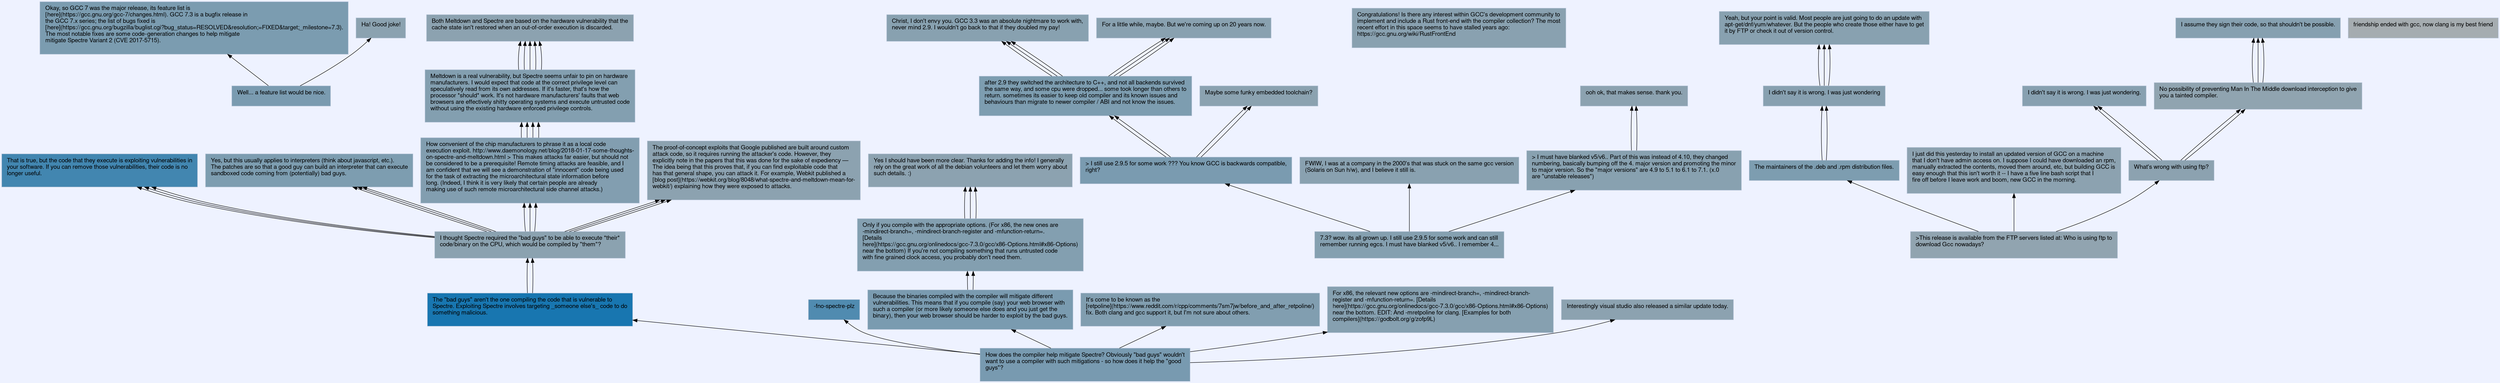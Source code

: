 digraph {
	node [color="#B7C5D9" fillcolor="#D6DAF0" fontname="helvetica, open-sans" shape=rectangle style=filled]
	edge [dir=back]
	bgcolor="#eef2ff" fontname="helvetica, open-sans" splines=true
	dta3zf0 [label=<<TABLE ALIGN="LEFT" BORDER="0"><TR><TD BALIGN="LEFT"><FONT>Well... a feature list would be nice.<BR/><BR/></FONT></TD></TR></TABLE>>]
	dta3zf0 [fillcolor="0.5638888888888889 0.30708661417322836 0.69"]
	dta52a4 -> dta3zf0
	dta52a4 [label=<<TABLE ALIGN="LEFT" BORDER="0"><TR><TD BALIGN="LEFT"><FONT>Okay, so GCC 7 was the major release, its feature list is<BR/>[here](https://gcc.gnu.org/gcc-7/changes.html). GCC 7.3 is a bugfix release in<BR/>the GCC 7.x series; the list of bugs fixed is<BR/>[here](https://gcc.gnu.org/bugzilla/buglist.cgi?bug_status=RESOLVED&amp;resolution;=FIXED&amp;target;_milestone=7.3).<BR/>The most notable fixes are some code-generation changes to help mitigate<BR/>mitigate Spectre Variant 2 (CVE 2017-5715).<BR/><BR/></FONT></TD></TR></TABLE>>]
	dta52a4 [fillcolor="0.5638888888888889 0.30078740157480316 0.69"]
	dta4wmq -> dta3zf0
	dta4wmq [label=<<TABLE ALIGN="LEFT" BORDER="0"><TR><TD BALIGN="LEFT"><FONT>Ha! Good joke!<BR/><BR/></FONT></TD></TR></TABLE>>]
	dta4wmq [fillcolor="0.5638888888888889 0.2125984251968504 0.69"]
	dt9n6lv [label=<<TABLE ALIGN="LEFT" BORDER="0"><TR><TD BALIGN="LEFT"><FONT>How does the compiler help mitigate Spectre? Obviously "bad guys" wouldn't<BR/>want to use a compiler with such mitigations - so how does it help the "good<BR/>guys"?<BR/><BR/></FONT></TD></TR></TABLE>>]
	dt9n6lv [fillcolor="0.5638888888888889 0.31968503937007875 0.69"]
	dt9nddj -> dt9n6lv
	dt9nddj [label=<<TABLE ALIGN="LEFT" BORDER="0"><TR><TD BALIGN="LEFT"><FONT>The "bad guys" aren't the one compiling the code that is vulnerable to<BR/>Spectre. Exploiting Spectre involves targeting _someone else's_ code to do<BR/>something malicious.<BR/><BR/></FONT></TD></TR></TABLE>>]
	dt9nddj [fillcolor="0.5638888888888889 0.8614173228346458 0.69"]
	dt9nipn -> dt9nddj
	dt9nipn [label=<<TABLE ALIGN="LEFT" BORDER="0"><TR><TD BALIGN="LEFT"><FONT>I thought Spectre required the "bad guys" to be able to execute *their*<BR/>code/binary on the CPU, which would be compiled by "them"?<BR/><BR/></FONT></TD></TR></TABLE>>]
	dt9nipn [fillcolor="0.5638888888888889 0.2125984251968504 0.69"]
	dt9nkaz -> dt9nipn
	dt9nkaz [label=<<TABLE ALIGN="LEFT" BORDER="0"><TR><TD BALIGN="LEFT"><FONT>That is true, but the code that they execute is exploiting vulnerabilities in<BR/>your software. If you can remove those vulnerabilities, their code is no<BR/>longer useful.<BR/><BR/></FONT></TD></TR></TABLE>>]
	dt9nkaz [fillcolor="0.5638888888888889 0.6220472440944882 0.69"]
	dt9s5w2 -> dt9nipn
	dt9s5w2 [label=<<TABLE ALIGN="LEFT" BORDER="0"><TR><TD BALIGN="LEFT"><FONT>Yes, but this usually applies to interpreters (think about javascript, etc.).<BR/>The patches are so that a good guy can build an interpreter that can execute<BR/>sandboxed code coming from (potentially) bad guys.<BR/><BR/></FONT></TD></TR></TABLE>>]
	dt9s5w2 [fillcolor="0.5638888888888889 0.28818897637795277 0.69"]
	dt9odhq -> dt9nipn
	dt9odhq [label=<<TABLE ALIGN="LEFT" BORDER="0"><TR><TD BALIGN="LEFT"><FONT>How convenient of the chip manufacturers to phrase it as a local code<BR/>execution exploit. http://www.daemonology.net/blog/2018-01-17-some-thoughts-<BR/>on-spectre-and-meltdown.html &gt; This makes attacks far easier, but should not<BR/>be considered to be a prerequisite! Remote timing attacks are feasible, and I<BR/>am confident that we will see a demonstration of "innocent" code being used<BR/>for the task of extracting the microarchitectural state information before<BR/>long. (Indeed, I think it is very likely that certain people are already<BR/>making use of such remote microarchitectural side channel attacks.)<BR/><BR/></FONT></TD></TR></TABLE>>]
	dt9odhq [fillcolor="0.5638888888888889 0.262992125984252 0.69"]
	dta3b2b -> dt9odhq
	dta3b2b [label=<<TABLE ALIGN="LEFT" BORDER="0"><TR><TD BALIGN="LEFT"><FONT>Meltdown is a real vulnerability, but Spectre seems unfair to pin on hardware<BR/>manufacturers. I would expect that code at the correct privilege level can<BR/>speculatively read from its own addresses. If it's faster, that's how the<BR/>processor *should* work. It's not hardware manufacturers' faults that web<BR/>browsers are effectively shitty operating systems and execute untrusted code<BR/>without using the existing hardware enforced privilege controls.<BR/><BR/></FONT></TD></TR></TABLE>>]
	dta3b2b [fillcolor="0.5638888888888889 0.2566929133858268 0.69"]
	dta905h -> dta3b2b
	dta905h [label=<<TABLE ALIGN="LEFT" BORDER="0"><TR><TD BALIGN="LEFT"><FONT>Both Meltdown and Spectre are based on the hardware vulnerability that the<BR/>cache state isn't restored when an out-of-order execution is discarded.<BR/><BR/></FONT></TD></TR></TABLE>>]
	dta905h [fillcolor="0.5638888888888889 0.2062992125984252 0.69"]
	dt9yicc -> dt9nipn
	dt9yicc [label=<<TABLE ALIGN="LEFT" BORDER="0"><TR><TD BALIGN="LEFT"><FONT>The proof-of-concept exploits that Google published are built around custom<BR/>attack code, so it requires running the attacker's code. However, they<BR/>explicitly note in the papers that this was done for the sake of expediency —<BR/>The idea being that this proves that, if you can find exploitable code that<BR/>has that general shape, you can attack it. For example, Webkit published a<BR/>[blog post](https://webkit.org/blog/8048/what-spectre-and-meltdown-mean-for-<BR/>webkit/) explaining how they were exposed to attacks.<BR/><BR/></FONT></TD></TR></TABLE>>]
	dt9yicc [fillcolor="0.5638888888888889 0.2062992125984252 0.69"]
	dt9ufh6 -> dt9n6lv
	dt9ufh6 [label=<<TABLE ALIGN="LEFT" BORDER="0"><TR><TD BALIGN="LEFT"><FONT>-fno-spectre-plz<BR/><BR/></FONT></TD></TR></TABLE>>]
	dt9ufh6 [fillcolor="0.5638888888888889 0.5464566929133858 0.69"]
	dt9ndh7 -> dt9n6lv
	dt9ndh7 [label=<<TABLE ALIGN="LEFT" BORDER="0"><TR><TD BALIGN="LEFT"><FONT>Because the binaries compiled with the compiler will mitigate different<BR/>vulnerabilities. This means that if you compile (say) your web browser with<BR/>such a compiler (or more likely someone else does and you just get the<BR/>binary), then your web browser should be harder to exploit by the bad guys.<BR/><BR/></FONT></TD></TR></TABLE>>]
	dt9ndh7 [fillcolor="0.5638888888888889 0.30708661417322836 0.69"]
	dt9th16 -> dt9ndh7
	dt9th16 [label=<<TABLE ALIGN="LEFT" BORDER="0"><TR><TD BALIGN="LEFT"><FONT>Only if you compile with the appropriate options. (For x86, the new ones are<BR/>-mindirect-branch=, -mindirect-branch-register and -mfunction-return=.<BR/>[Details<BR/>here](https://gcc.gnu.org/onlinedocs/gcc-7.3.0/gcc/x86-Options.html#x86-Options)<BR/>near the bottom) If you're not compiling something that runs untrusted code<BR/>with fine grained clock access, you probably don't need them.<BR/><BR/></FONT></TD></TR></TABLE>>]
	dt9th16 [fillcolor="0.5638888888888889 0.2566929133858268 0.69"]
	dt9u83p -> dt9th16
	dt9u83p [label=<<TABLE ALIGN="LEFT" BORDER="0"><TR><TD BALIGN="LEFT"><FONT>Yes I should have been more clear. Thanks for adding the info! I generally<BR/>rely on the great work of all the debian volunteers and let them worry about<BR/>such details. :)<BR/><BR/></FONT></TD></TR></TABLE>>]
	dt9u83p [fillcolor="0.5638888888888889 0.2062992125984252 0.69"]
	dt9ogk1 -> dt9n6lv
	dt9ogk1 [label=<<TABLE ALIGN="LEFT" BORDER="0"><TR><TD BALIGN="LEFT"><FONT>It's come to be known as the<BR/>[retpoline](https://www.reddit.com/r/cpp/comments/7sm7jw/before_and_after_retpoline/)<BR/>fix. Both clang and gcc support it, but I'm not sure about others.<BR/><BR/></FONT></TD></TR></TABLE>>]
	dt9ogk1 [fillcolor="0.5638888888888889 0.2692913385826772 0.69"]
	dt9tl2r -> dt9n6lv
	dt9tl2r [label=<<TABLE ALIGN="LEFT" BORDER="0"><TR><TD BALIGN="LEFT"><FONT>For x86, the relevant new options are -mindirect-branch=, -mindirect-branch-<BR/>register and -mfunction-return=. [Details<BR/>here](https://gcc.gnu.org/onlinedocs/gcc-7.3.0/gcc/x86-Options.html#x86-Options)<BR/>near the bottom. EDIT: And -mretpoline for clang. [Examples for both<BR/>compilers](https://godbolt.org/g/zofp9L)<BR/><BR/></FONT></TD></TR></TABLE>>]
	dt9tl2r [fillcolor="0.5638888888888889 0.2377952755905512 0.69"]
	dta62i1 -> dt9n6lv
	dta62i1 [label=<<TABLE ALIGN="LEFT" BORDER="0"><TR><TD BALIGN="LEFT"><FONT>Interestingly visual studio also released a similar update today.<BR/><BR/></FONT></TD></TR></TABLE>>]
	dta62i1 [fillcolor="0.5638888888888889 0.2062992125984252 0.69"]
	dta208h [label=<<TABLE ALIGN="LEFT" BORDER="0"><TR><TD BALIGN="LEFT"><FONT>7.3? wow. its all grown up. I still use 2.9.5 for some work and can still<BR/>remember running egcs. I must have blanked v5/v6.. I remember 4...<BR/><BR/></FONT></TD></TR></TABLE>>]
	dta208h [fillcolor="0.5638888888888889 0.2440944881889764 0.69"]
	dta2mhz -> dta208h
	dta2mhz [label=<<TABLE ALIGN="LEFT" BORDER="0"><TR><TD BALIGN="LEFT"><FONT>&gt; I still use 2.9.5 for some work ??? You know GCC is backwards compatible,<BR/>right?<BR/><BR/></FONT></TD></TR></TABLE>>]
	dta2mhz [fillcolor="0.5638888888888889 0.30708661417322836 0.69"]
	dta3h1r -> dta2mhz
	dta3h1r [label=<<TABLE ALIGN="LEFT" BORDER="0"><TR><TD BALIGN="LEFT"><FONT>after 2.9 they switched the architecture to C++, and not all backends survived<BR/>the same way, and some cpu were dropped... some took longer than others to<BR/>return. sometimes its easier to keep old compiler and its known issues and<BR/>behaviours than migrate to newer compiler / ABI and not know the issues.<BR/><BR/></FONT></TD></TR></TABLE>>]
	dta3h1r [fillcolor="0.5638888888888889 0.28818897637795277 0.69"]
	dta4h9u -> dta3h1r
	dta4h9u [label=<<TABLE ALIGN="LEFT" BORDER="0"><TR><TD BALIGN="LEFT"><FONT>Christ, I don't envy you. GCC 3.3 was an absolute nightmare to work with,<BR/>never mind 2.9. I wouldn't go back to that if they doubled my pay!<BR/><BR/></FONT></TD></TR></TABLE>>]
	dta4h9u [fillcolor="0.5638888888888889 0.2251968503937008 0.69"]
	dta4pc0 -> dta3h1r
	dta4pc0 [label=<<TABLE ALIGN="LEFT" BORDER="0"><TR><TD BALIGN="LEFT"><FONT>For a little while, maybe. But we're coming up on 20 years now.<BR/><BR/></FONT></TD></TR></TABLE>>]
	dta4pc0 [fillcolor="0.5638888888888889 0.2188976377952756 0.69"]
	dta37bs -> dta2mhz
	dta37bs [label=<<TABLE ALIGN="LEFT" BORDER="0"><TR><TD BALIGN="LEFT"><FONT>Maybe some funky embedded toolchain?<BR/><BR/></FONT></TD></TR></TABLE>>]
	dta37bs [fillcolor="0.5638888888888889 0.2125984251968504 0.69"]
	dta2cf5 -> dta208h
	dta2cf5 [label=<<TABLE ALIGN="LEFT" BORDER="0"><TR><TD BALIGN="LEFT"><FONT>FWIW, I was at a company in the 2000's that was stuck on the same gcc version<BR/>(Solaris on Sun h/w), and I believe it still is.<BR/><BR/></FONT></TD></TR></TABLE>>]
	dta2cf5 [fillcolor="0.5638888888888889 0.2188976377952756 0.69"]
	dta5uiq -> dta208h
	dta5uiq [label=<<TABLE ALIGN="LEFT" BORDER="0"><TR><TD BALIGN="LEFT"><FONT>&gt; I must have blanked v5/v6.. Part of this was instead of 4.10, they changed<BR/>numbering, basically bumping off the 4. major version and promoting the minor<BR/>to major version. So the "major versions" are 4.9 to 5.1 to 6.1 to 7.1. (x.0<BR/>are "unstable releases")<BR/><BR/></FONT></TD></TR></TABLE>>]
	dta5uiq [fillcolor="0.5638888888888889 0.2251968503937008 0.69"]
	dta6uj3 -> dta5uiq
	dta6uj3 [label=<<TABLE ALIGN="LEFT" BORDER="0"><TR><TD BALIGN="LEFT"><FONT>ooh ok, that makes sense. thank you.<BR/><BR/></FONT></TD></TR></TABLE>>]
	dta6uj3 [fillcolor="0.5638888888888889 0.2062992125984252 0.69"]
	dta5pu4 [label=<<TABLE ALIGN="LEFT" BORDER="0"><TR><TD BALIGN="LEFT"><FONT>Congratulations! Is there any interest within GCC's development community to<BR/>implement and include a Rust front-end with the compiler collection? The most<BR/>recent effort in this space seems to have stalled years ago:<BR/>https://gcc.gnu.org/wiki/RustFrontEnd<BR/><BR/></FONT></TD></TR></TABLE>>]
	dta5pu4 [fillcolor="0.5638888888888889 0.2188976377952756 0.69"]
	dta0an6 [label=<<TABLE ALIGN="LEFT" BORDER="0"><TR><TD BALIGN="LEFT"><FONT>&gt;This release is available from the FTP servers listed at: Who is using ftp to<BR/>download Gcc nowadays?<BR/><BR/></FONT></TD></TR></TABLE>>]
	dta0an6 [fillcolor="0.5638888888888889 0.17480314960629922 0.69"]
	dta15mv -> dta0an6
	dta15mv [label=<<TABLE ALIGN="LEFT" BORDER="0"><TR><TD BALIGN="LEFT"><FONT>The maintainers of the .deb and .rpm distribution files.<BR/><BR/></FONT></TD></TR></TABLE>>]
	dta15mv [fillcolor="0.5638888888888889 0.28818897637795277 0.69"]
	dta3csu -> dta15mv
	dta3csu [label=<<TABLE ALIGN="LEFT" BORDER="0"><TR><TD BALIGN="LEFT"><FONT>I didn't say it is wrong. I was just wondering<BR/><BR/></FONT></TD></TR></TABLE>>]
	dta3csu [fillcolor="0.5638888888888889 0.231496062992126 0.69"]
	dta3okx -> dta3csu
	dta3okx [label=<<TABLE ALIGN="LEFT" BORDER="0"><TR><TD BALIGN="LEFT"><FONT>Yeah, but your point is valid. Most people are just going to do an update with<BR/>apt-get/dnf/yum/whatever. But the people who create those either have to get<BR/>it by FTP or check it out of version control.<BR/><BR/></FONT></TD></TR></TABLE>>]
	dta3okx [fillcolor="0.5638888888888889 0.2251968503937008 0.69"]
	dta49bt -> dta0an6
	dta49bt [label=<<TABLE ALIGN="LEFT" BORDER="0"><TR><TD BALIGN="LEFT"><FONT>I just did this yesterday to install an updated version of GCC on a machine<BR/>that I don't have admin access on. I suppose I could have downloaded an rpm,<BR/>manually extracted the contents, moved them around, etc, but building GCC is<BR/>easy enough that this isn't worth it -- I have a five line bash script that I<BR/>fire off before I leave work and boom, new GCC in the morning.<BR/><BR/></FONT></TD></TR></TABLE>>]
	dta49bt [fillcolor="0.5638888888888889 0.2062992125984252 0.69"]
	dta1veu -> dta0an6
	dta1veu [label=<<TABLE ALIGN="LEFT" BORDER="0"><TR><TD BALIGN="LEFT"><FONT>What's wrong with using ftp?<BR/><BR/></FONT></TD></TR></TABLE>>]
	dta1veu [fillcolor="0.5638888888888889 0.2062992125984252 0.69"]
	dta3s3f -> dta1veu
	dta3s3f [label=<<TABLE ALIGN="LEFT" BORDER="0"><TR><TD BALIGN="LEFT"><FONT>I didn't say it is wrong. I was just wondering.<BR/><BR/></FONT></TD></TR></TABLE>>]
	dta3s3f [fillcolor="0.5638888888888889 0.231496062992126 0.69"]
	dta39kh -> dta1veu
	dta39kh [label=<<TABLE ALIGN="LEFT" BORDER="0"><TR><TD BALIGN="LEFT"><FONT>No possibility of preventing Man In The Middle download interception to give<BR/>you a tainted compiler.<BR/><BR/></FONT></TD></TR></TABLE>>]
	dta39kh [fillcolor="0.5638888888888889 0.18110236220472442 0.69"]
	dta3pys -> dta39kh
	dta3pys [label=<<TABLE ALIGN="LEFT" BORDER="0"><TR><TD BALIGN="LEFT"><FONT>I assume they sign their code, so that shouldn't be possible.<BR/><BR/></FONT></TD></TR></TABLE>>]
	dta3pys [fillcolor="0.5638888888888889 0.2377952755905512 0.69"]
	dt9xzz5 [label=<<TABLE ALIGN="LEFT" BORDER="0"><TR><TD BALIGN="LEFT"><FONT>friendship ended with gcc, now clang is my best friend<BR/><BR/></FONT></TD></TR></TABLE>>]
	dt9xzz5 [fillcolor="0.5638888888888889 0.06141732283464568 0.69"]
	dta52a4 [label=<<TABLE ALIGN="LEFT" BORDER="0"><TR><TD BALIGN="LEFT"><FONT>Okay, so GCC 7 was the major release, its feature list is<BR/>[here](https://gcc.gnu.org/gcc-7/changes.html). GCC 7.3 is a bugfix release in<BR/>the GCC 7.x series; the list of bugs fixed is<BR/>[here](https://gcc.gnu.org/bugzilla/buglist.cgi?bug_status=RESOLVED&amp;resolution;=FIXED&amp;target;_milestone=7.3).<BR/>The most notable fixes are some code-generation changes to help mitigate<BR/>mitigate Spectre Variant 2 (CVE 2017-5715).<BR/><BR/></FONT></TD></TR></TABLE>>]
	dta52a4 [fillcolor="0.5638888888888889 0.30078740157480316 0.69"]
	dta4wmq [label=<<TABLE ALIGN="LEFT" BORDER="0"><TR><TD BALIGN="LEFT"><FONT>Ha! Good joke!<BR/><BR/></FONT></TD></TR></TABLE>>]
	dta4wmq [fillcolor="0.5638888888888889 0.2125984251968504 0.69"]
	dt9nddj [label=<<TABLE ALIGN="LEFT" BORDER="0"><TR><TD BALIGN="LEFT"><FONT>The "bad guys" aren't the one compiling the code that is vulnerable to<BR/>Spectre. Exploiting Spectre involves targeting _someone else's_ code to do<BR/>something malicious.<BR/><BR/></FONT></TD></TR></TABLE>>]
	dt9nddj [fillcolor="0.5638888888888889 0.8614173228346458 0.69"]
	dt9nipn -> dt9nddj
	dt9nipn [label=<<TABLE ALIGN="LEFT" BORDER="0"><TR><TD BALIGN="LEFT"><FONT>I thought Spectre required the "bad guys" to be able to execute *their*<BR/>code/binary on the CPU, which would be compiled by "them"?<BR/><BR/></FONT></TD></TR></TABLE>>]
	dt9nipn [fillcolor="0.5638888888888889 0.2125984251968504 0.69"]
	dt9nkaz -> dt9nipn
	dt9nkaz [label=<<TABLE ALIGN="LEFT" BORDER="0"><TR><TD BALIGN="LEFT"><FONT>That is true, but the code that they execute is exploiting vulnerabilities in<BR/>your software. If you can remove those vulnerabilities, their code is no<BR/>longer useful.<BR/><BR/></FONT></TD></TR></TABLE>>]
	dt9nkaz [fillcolor="0.5638888888888889 0.6220472440944882 0.69"]
	dt9s5w2 -> dt9nipn
	dt9s5w2 [label=<<TABLE ALIGN="LEFT" BORDER="0"><TR><TD BALIGN="LEFT"><FONT>Yes, but this usually applies to interpreters (think about javascript, etc.).<BR/>The patches are so that a good guy can build an interpreter that can execute<BR/>sandboxed code coming from (potentially) bad guys.<BR/><BR/></FONT></TD></TR></TABLE>>]
	dt9s5w2 [fillcolor="0.5638888888888889 0.28818897637795277 0.69"]
	dt9odhq -> dt9nipn
	dt9odhq [label=<<TABLE ALIGN="LEFT" BORDER="0"><TR><TD BALIGN="LEFT"><FONT>How convenient of the chip manufacturers to phrase it as a local code<BR/>execution exploit. http://www.daemonology.net/blog/2018-01-17-some-thoughts-<BR/>on-spectre-and-meltdown.html &gt; This makes attacks far easier, but should not<BR/>be considered to be a prerequisite! Remote timing attacks are feasible, and I<BR/>am confident that we will see a demonstration of "innocent" code being used<BR/>for the task of extracting the microarchitectural state information before<BR/>long. (Indeed, I think it is very likely that certain people are already<BR/>making use of such remote microarchitectural side channel attacks.)<BR/><BR/></FONT></TD></TR></TABLE>>]
	dt9odhq [fillcolor="0.5638888888888889 0.262992125984252 0.69"]
	dta3b2b -> dt9odhq
	dta3b2b [label=<<TABLE ALIGN="LEFT" BORDER="0"><TR><TD BALIGN="LEFT"><FONT>Meltdown is a real vulnerability, but Spectre seems unfair to pin on hardware<BR/>manufacturers. I would expect that code at the correct privilege level can<BR/>speculatively read from its own addresses. If it's faster, that's how the<BR/>processor *should* work. It's not hardware manufacturers' faults that web<BR/>browsers are effectively shitty operating systems and execute untrusted code<BR/>without using the existing hardware enforced privilege controls.<BR/><BR/></FONT></TD></TR></TABLE>>]
	dta3b2b [fillcolor="0.5638888888888889 0.2566929133858268 0.69"]
	dta905h -> dta3b2b
	dta905h [label=<<TABLE ALIGN="LEFT" BORDER="0"><TR><TD BALIGN="LEFT"><FONT>Both Meltdown and Spectre are based on the hardware vulnerability that the<BR/>cache state isn't restored when an out-of-order execution is discarded.<BR/><BR/></FONT></TD></TR></TABLE>>]
	dta905h [fillcolor="0.5638888888888889 0.2062992125984252 0.69"]
	dt9yicc -> dt9nipn
	dt9yicc [label=<<TABLE ALIGN="LEFT" BORDER="0"><TR><TD BALIGN="LEFT"><FONT>The proof-of-concept exploits that Google published are built around custom<BR/>attack code, so it requires running the attacker's code. However, they<BR/>explicitly note in the papers that this was done for the sake of expediency —<BR/>The idea being that this proves that, if you can find exploitable code that<BR/>has that general shape, you can attack it. For example, Webkit published a<BR/>[blog post](https://webkit.org/blog/8048/what-spectre-and-meltdown-mean-for-<BR/>webkit/) explaining how they were exposed to attacks.<BR/><BR/></FONT></TD></TR></TABLE>>]
	dt9yicc [fillcolor="0.5638888888888889 0.2062992125984252 0.69"]
	dt9ufh6 [label=<<TABLE ALIGN="LEFT" BORDER="0"><TR><TD BALIGN="LEFT"><FONT>-fno-spectre-plz<BR/><BR/></FONT></TD></TR></TABLE>>]
	dt9ufh6 [fillcolor="0.5638888888888889 0.5464566929133858 0.69"]
	dt9ndh7 [label=<<TABLE ALIGN="LEFT" BORDER="0"><TR><TD BALIGN="LEFT"><FONT>Because the binaries compiled with the compiler will mitigate different<BR/>vulnerabilities. This means that if you compile (say) your web browser with<BR/>such a compiler (or more likely someone else does and you just get the<BR/>binary), then your web browser should be harder to exploit by the bad guys.<BR/><BR/></FONT></TD></TR></TABLE>>]
	dt9ndh7 [fillcolor="0.5638888888888889 0.30708661417322836 0.69"]
	dt9th16 -> dt9ndh7
	dt9th16 [label=<<TABLE ALIGN="LEFT" BORDER="0"><TR><TD BALIGN="LEFT"><FONT>Only if you compile with the appropriate options. (For x86, the new ones are<BR/>-mindirect-branch=, -mindirect-branch-register and -mfunction-return=.<BR/>[Details<BR/>here](https://gcc.gnu.org/onlinedocs/gcc-7.3.0/gcc/x86-Options.html#x86-Options)<BR/>near the bottom) If you're not compiling something that runs untrusted code<BR/>with fine grained clock access, you probably don't need them.<BR/><BR/></FONT></TD></TR></TABLE>>]
	dt9th16 [fillcolor="0.5638888888888889 0.2566929133858268 0.69"]
	dt9u83p -> dt9th16
	dt9u83p [label=<<TABLE ALIGN="LEFT" BORDER="0"><TR><TD BALIGN="LEFT"><FONT>Yes I should have been more clear. Thanks for adding the info! I generally<BR/>rely on the great work of all the debian volunteers and let them worry about<BR/>such details. :)<BR/><BR/></FONT></TD></TR></TABLE>>]
	dt9u83p [fillcolor="0.5638888888888889 0.2062992125984252 0.69"]
	dt9ogk1 [label=<<TABLE ALIGN="LEFT" BORDER="0"><TR><TD BALIGN="LEFT"><FONT>It's come to be known as the<BR/>[retpoline](https://www.reddit.com/r/cpp/comments/7sm7jw/before_and_after_retpoline/)<BR/>fix. Both clang and gcc support it, but I'm not sure about others.<BR/><BR/></FONT></TD></TR></TABLE>>]
	dt9ogk1 [fillcolor="0.5638888888888889 0.2692913385826772 0.69"]
	dt9tl2r [label=<<TABLE ALIGN="LEFT" BORDER="0"><TR><TD BALIGN="LEFT"><FONT>For x86, the relevant new options are -mindirect-branch=, -mindirect-branch-<BR/>register and -mfunction-return=. [Details<BR/>here](https://gcc.gnu.org/onlinedocs/gcc-7.3.0/gcc/x86-Options.html#x86-Options)<BR/>near the bottom. EDIT: And -mretpoline for clang. [Examples for both<BR/>compilers](https://godbolt.org/g/zofp9L)<BR/><BR/></FONT></TD></TR></TABLE>>]
	dt9tl2r [fillcolor="0.5638888888888889 0.2377952755905512 0.69"]
	dta62i1 [label=<<TABLE ALIGN="LEFT" BORDER="0"><TR><TD BALIGN="LEFT"><FONT>Interestingly visual studio also released a similar update today.<BR/><BR/></FONT></TD></TR></TABLE>>]
	dta62i1 [fillcolor="0.5638888888888889 0.2062992125984252 0.69"]
	dta2mhz [label=<<TABLE ALIGN="LEFT" BORDER="0"><TR><TD BALIGN="LEFT"><FONT>&gt; I still use 2.9.5 for some work ??? You know GCC is backwards compatible,<BR/>right?<BR/><BR/></FONT></TD></TR></TABLE>>]
	dta2mhz [fillcolor="0.5638888888888889 0.30708661417322836 0.69"]
	dta3h1r -> dta2mhz
	dta3h1r [label=<<TABLE ALIGN="LEFT" BORDER="0"><TR><TD BALIGN="LEFT"><FONT>after 2.9 they switched the architecture to C++, and not all backends survived<BR/>the same way, and some cpu were dropped... some took longer than others to<BR/>return. sometimes its easier to keep old compiler and its known issues and<BR/>behaviours than migrate to newer compiler / ABI and not know the issues.<BR/><BR/></FONT></TD></TR></TABLE>>]
	dta3h1r [fillcolor="0.5638888888888889 0.28818897637795277 0.69"]
	dta4h9u -> dta3h1r
	dta4h9u [label=<<TABLE ALIGN="LEFT" BORDER="0"><TR><TD BALIGN="LEFT"><FONT>Christ, I don't envy you. GCC 3.3 was an absolute nightmare to work with,<BR/>never mind 2.9. I wouldn't go back to that if they doubled my pay!<BR/><BR/></FONT></TD></TR></TABLE>>]
	dta4h9u [fillcolor="0.5638888888888889 0.2251968503937008 0.69"]
	dta4pc0 -> dta3h1r
	dta4pc0 [label=<<TABLE ALIGN="LEFT" BORDER="0"><TR><TD BALIGN="LEFT"><FONT>For a little while, maybe. But we're coming up on 20 years now.<BR/><BR/></FONT></TD></TR></TABLE>>]
	dta4pc0 [fillcolor="0.5638888888888889 0.2188976377952756 0.69"]
	dta37bs -> dta2mhz
	dta37bs [label=<<TABLE ALIGN="LEFT" BORDER="0"><TR><TD BALIGN="LEFT"><FONT>Maybe some funky embedded toolchain?<BR/><BR/></FONT></TD></TR></TABLE>>]
	dta37bs [fillcolor="0.5638888888888889 0.2125984251968504 0.69"]
	dta2cf5 [label=<<TABLE ALIGN="LEFT" BORDER="0"><TR><TD BALIGN="LEFT"><FONT>FWIW, I was at a company in the 2000's that was stuck on the same gcc version<BR/>(Solaris on Sun h/w), and I believe it still is.<BR/><BR/></FONT></TD></TR></TABLE>>]
	dta2cf5 [fillcolor="0.5638888888888889 0.2188976377952756 0.69"]
	dta5uiq [label=<<TABLE ALIGN="LEFT" BORDER="0"><TR><TD BALIGN="LEFT"><FONT>&gt; I must have blanked v5/v6.. Part of this was instead of 4.10, they changed<BR/>numbering, basically bumping off the 4. major version and promoting the minor<BR/>to major version. So the "major versions" are 4.9 to 5.1 to 6.1 to 7.1. (x.0<BR/>are "unstable releases")<BR/><BR/></FONT></TD></TR></TABLE>>]
	dta5uiq [fillcolor="0.5638888888888889 0.2251968503937008 0.69"]
	dta6uj3 -> dta5uiq
	dta6uj3 [label=<<TABLE ALIGN="LEFT" BORDER="0"><TR><TD BALIGN="LEFT"><FONT>ooh ok, that makes sense. thank you.<BR/><BR/></FONT></TD></TR></TABLE>>]
	dta6uj3 [fillcolor="0.5638888888888889 0.2062992125984252 0.69"]
	dta15mv [label=<<TABLE ALIGN="LEFT" BORDER="0"><TR><TD BALIGN="LEFT"><FONT>The maintainers of the .deb and .rpm distribution files.<BR/><BR/></FONT></TD></TR></TABLE>>]
	dta15mv [fillcolor="0.5638888888888889 0.28818897637795277 0.69"]
	dta3csu -> dta15mv
	dta3csu [label=<<TABLE ALIGN="LEFT" BORDER="0"><TR><TD BALIGN="LEFT"><FONT>I didn't say it is wrong. I was just wondering<BR/><BR/></FONT></TD></TR></TABLE>>]
	dta3csu [fillcolor="0.5638888888888889 0.231496062992126 0.69"]
	dta3okx -> dta3csu
	dta3okx [label=<<TABLE ALIGN="LEFT" BORDER="0"><TR><TD BALIGN="LEFT"><FONT>Yeah, but your point is valid. Most people are just going to do an update with<BR/>apt-get/dnf/yum/whatever. But the people who create those either have to get<BR/>it by FTP or check it out of version control.<BR/><BR/></FONT></TD></TR></TABLE>>]
	dta3okx [fillcolor="0.5638888888888889 0.2251968503937008 0.69"]
	dta49bt [label=<<TABLE ALIGN="LEFT" BORDER="0"><TR><TD BALIGN="LEFT"><FONT>I just did this yesterday to install an updated version of GCC on a machine<BR/>that I don't have admin access on. I suppose I could have downloaded an rpm,<BR/>manually extracted the contents, moved them around, etc, but building GCC is<BR/>easy enough that this isn't worth it -- I have a five line bash script that I<BR/>fire off before I leave work and boom, new GCC in the morning.<BR/><BR/></FONT></TD></TR></TABLE>>]
	dta49bt [fillcolor="0.5638888888888889 0.2062992125984252 0.69"]
	dta1veu [label=<<TABLE ALIGN="LEFT" BORDER="0"><TR><TD BALIGN="LEFT"><FONT>What's wrong with using ftp?<BR/><BR/></FONT></TD></TR></TABLE>>]
	dta1veu [fillcolor="0.5638888888888889 0.2062992125984252 0.69"]
	dta3s3f -> dta1veu
	dta3s3f [label=<<TABLE ALIGN="LEFT" BORDER="0"><TR><TD BALIGN="LEFT"><FONT>I didn't say it is wrong. I was just wondering.<BR/><BR/></FONT></TD></TR></TABLE>>]
	dta3s3f [fillcolor="0.5638888888888889 0.231496062992126 0.69"]
	dta39kh -> dta1veu
	dta39kh [label=<<TABLE ALIGN="LEFT" BORDER="0"><TR><TD BALIGN="LEFT"><FONT>No possibility of preventing Man In The Middle download interception to give<BR/>you a tainted compiler.<BR/><BR/></FONT></TD></TR></TABLE>>]
	dta39kh [fillcolor="0.5638888888888889 0.18110236220472442 0.69"]
	dta3pys -> dta39kh
	dta3pys [label=<<TABLE ALIGN="LEFT" BORDER="0"><TR><TD BALIGN="LEFT"><FONT>I assume they sign their code, so that shouldn't be possible.<BR/><BR/></FONT></TD></TR></TABLE>>]
	dta3pys [fillcolor="0.5638888888888889 0.2377952755905512 0.69"]
	dt9nipn [label=<<TABLE ALIGN="LEFT" BORDER="0"><TR><TD BALIGN="LEFT"><FONT>I thought Spectre required the "bad guys" to be able to execute *their*<BR/>code/binary on the CPU, which would be compiled by "them"?<BR/><BR/></FONT></TD></TR></TABLE>>]
	dt9nipn [fillcolor="0.5638888888888889 0.2125984251968504 0.69"]
	dt9nkaz -> dt9nipn
	dt9nkaz [label=<<TABLE ALIGN="LEFT" BORDER="0"><TR><TD BALIGN="LEFT"><FONT>That is true, but the code that they execute is exploiting vulnerabilities in<BR/>your software. If you can remove those vulnerabilities, their code is no<BR/>longer useful.<BR/><BR/></FONT></TD></TR></TABLE>>]
	dt9nkaz [fillcolor="0.5638888888888889 0.6220472440944882 0.69"]
	dt9s5w2 -> dt9nipn
	dt9s5w2 [label=<<TABLE ALIGN="LEFT" BORDER="0"><TR><TD BALIGN="LEFT"><FONT>Yes, but this usually applies to interpreters (think about javascript, etc.).<BR/>The patches are so that a good guy can build an interpreter that can execute<BR/>sandboxed code coming from (potentially) bad guys.<BR/><BR/></FONT></TD></TR></TABLE>>]
	dt9s5w2 [fillcolor="0.5638888888888889 0.28818897637795277 0.69"]
	dt9odhq -> dt9nipn
	dt9odhq [label=<<TABLE ALIGN="LEFT" BORDER="0"><TR><TD BALIGN="LEFT"><FONT>How convenient of the chip manufacturers to phrase it as a local code<BR/>execution exploit. http://www.daemonology.net/blog/2018-01-17-some-thoughts-<BR/>on-spectre-and-meltdown.html &gt; This makes attacks far easier, but should not<BR/>be considered to be a prerequisite! Remote timing attacks are feasible, and I<BR/>am confident that we will see a demonstration of "innocent" code being used<BR/>for the task of extracting the microarchitectural state information before<BR/>long. (Indeed, I think it is very likely that certain people are already<BR/>making use of such remote microarchitectural side channel attacks.)<BR/><BR/></FONT></TD></TR></TABLE>>]
	dt9odhq [fillcolor="0.5638888888888889 0.262992125984252 0.69"]
	dta3b2b -> dt9odhq
	dta3b2b [label=<<TABLE ALIGN="LEFT" BORDER="0"><TR><TD BALIGN="LEFT"><FONT>Meltdown is a real vulnerability, but Spectre seems unfair to pin on hardware<BR/>manufacturers. I would expect that code at the correct privilege level can<BR/>speculatively read from its own addresses. If it's faster, that's how the<BR/>processor *should* work. It's not hardware manufacturers' faults that web<BR/>browsers are effectively shitty operating systems and execute untrusted code<BR/>without using the existing hardware enforced privilege controls.<BR/><BR/></FONT></TD></TR></TABLE>>]
	dta3b2b [fillcolor="0.5638888888888889 0.2566929133858268 0.69"]
	dta905h -> dta3b2b
	dta905h [label=<<TABLE ALIGN="LEFT" BORDER="0"><TR><TD BALIGN="LEFT"><FONT>Both Meltdown and Spectre are based on the hardware vulnerability that the<BR/>cache state isn't restored when an out-of-order execution is discarded.<BR/><BR/></FONT></TD></TR></TABLE>>]
	dta905h [fillcolor="0.5638888888888889 0.2062992125984252 0.69"]
	dt9yicc -> dt9nipn
	dt9yicc [label=<<TABLE ALIGN="LEFT" BORDER="0"><TR><TD BALIGN="LEFT"><FONT>The proof-of-concept exploits that Google published are built around custom<BR/>attack code, so it requires running the attacker's code. However, they<BR/>explicitly note in the papers that this was done for the sake of expediency —<BR/>The idea being that this proves that, if you can find exploitable code that<BR/>has that general shape, you can attack it. For example, Webkit published a<BR/>[blog post](https://webkit.org/blog/8048/what-spectre-and-meltdown-mean-for-<BR/>webkit/) explaining how they were exposed to attacks.<BR/><BR/></FONT></TD></TR></TABLE>>]
	dt9yicc [fillcolor="0.5638888888888889 0.2062992125984252 0.69"]
	dt9th16 [label=<<TABLE ALIGN="LEFT" BORDER="0"><TR><TD BALIGN="LEFT"><FONT>Only if you compile with the appropriate options. (For x86, the new ones are<BR/>-mindirect-branch=, -mindirect-branch-register and -mfunction-return=.<BR/>[Details<BR/>here](https://gcc.gnu.org/onlinedocs/gcc-7.3.0/gcc/x86-Options.html#x86-Options)<BR/>near the bottom) If you're not compiling something that runs untrusted code<BR/>with fine grained clock access, you probably don't need them.<BR/><BR/></FONT></TD></TR></TABLE>>]
	dt9th16 [fillcolor="0.5638888888888889 0.2566929133858268 0.69"]
	dt9u83p -> dt9th16
	dt9u83p [label=<<TABLE ALIGN="LEFT" BORDER="0"><TR><TD BALIGN="LEFT"><FONT>Yes I should have been more clear. Thanks for adding the info! I generally<BR/>rely on the great work of all the debian volunteers and let them worry about<BR/>such details. :)<BR/><BR/></FONT></TD></TR></TABLE>>]
	dt9u83p [fillcolor="0.5638888888888889 0.2062992125984252 0.69"]
	dta3h1r [label=<<TABLE ALIGN="LEFT" BORDER="0"><TR><TD BALIGN="LEFT"><FONT>after 2.9 they switched the architecture to C++, and not all backends survived<BR/>the same way, and some cpu were dropped... some took longer than others to<BR/>return. sometimes its easier to keep old compiler and its known issues and<BR/>behaviours than migrate to newer compiler / ABI and not know the issues.<BR/><BR/></FONT></TD></TR></TABLE>>]
	dta3h1r [fillcolor="0.5638888888888889 0.28818897637795277 0.69"]
	dta4h9u -> dta3h1r
	dta4h9u [label=<<TABLE ALIGN="LEFT" BORDER="0"><TR><TD BALIGN="LEFT"><FONT>Christ, I don't envy you. GCC 3.3 was an absolute nightmare to work with,<BR/>never mind 2.9. I wouldn't go back to that if they doubled my pay!<BR/><BR/></FONT></TD></TR></TABLE>>]
	dta4h9u [fillcolor="0.5638888888888889 0.2251968503937008 0.69"]
	dta4pc0 -> dta3h1r
	dta4pc0 [label=<<TABLE ALIGN="LEFT" BORDER="0"><TR><TD BALIGN="LEFT"><FONT>For a little while, maybe. But we're coming up on 20 years now.<BR/><BR/></FONT></TD></TR></TABLE>>]
	dta4pc0 [fillcolor="0.5638888888888889 0.2188976377952756 0.69"]
	dta37bs [label=<<TABLE ALIGN="LEFT" BORDER="0"><TR><TD BALIGN="LEFT"><FONT>Maybe some funky embedded toolchain?<BR/><BR/></FONT></TD></TR></TABLE>>]
	dta37bs [fillcolor="0.5638888888888889 0.2125984251968504 0.69"]
	dta6uj3 [label=<<TABLE ALIGN="LEFT" BORDER="0"><TR><TD BALIGN="LEFT"><FONT>ooh ok, that makes sense. thank you.<BR/><BR/></FONT></TD></TR></TABLE>>]
	dta6uj3 [fillcolor="0.5638888888888889 0.2062992125984252 0.69"]
	dta3csu [label=<<TABLE ALIGN="LEFT" BORDER="0"><TR><TD BALIGN="LEFT"><FONT>I didn't say it is wrong. I was just wondering<BR/><BR/></FONT></TD></TR></TABLE>>]
	dta3csu [fillcolor="0.5638888888888889 0.231496062992126 0.69"]
	dta3okx -> dta3csu
	dta3okx [label=<<TABLE ALIGN="LEFT" BORDER="0"><TR><TD BALIGN="LEFT"><FONT>Yeah, but your point is valid. Most people are just going to do an update with<BR/>apt-get/dnf/yum/whatever. But the people who create those either have to get<BR/>it by FTP or check it out of version control.<BR/><BR/></FONT></TD></TR></TABLE>>]
	dta3okx [fillcolor="0.5638888888888889 0.2251968503937008 0.69"]
	dta3s3f [label=<<TABLE ALIGN="LEFT" BORDER="0"><TR><TD BALIGN="LEFT"><FONT>I didn't say it is wrong. I was just wondering.<BR/><BR/></FONT></TD></TR></TABLE>>]
	dta3s3f [fillcolor="0.5638888888888889 0.231496062992126 0.69"]
	dta39kh [label=<<TABLE ALIGN="LEFT" BORDER="0"><TR><TD BALIGN="LEFT"><FONT>No possibility of preventing Man In The Middle download interception to give<BR/>you a tainted compiler.<BR/><BR/></FONT></TD></TR></TABLE>>]
	dta39kh [fillcolor="0.5638888888888889 0.18110236220472442 0.69"]
	dta3pys -> dta39kh
	dta3pys [label=<<TABLE ALIGN="LEFT" BORDER="0"><TR><TD BALIGN="LEFT"><FONT>I assume they sign their code, so that shouldn't be possible.<BR/><BR/></FONT></TD></TR></TABLE>>]
	dta3pys [fillcolor="0.5638888888888889 0.2377952755905512 0.69"]
	dt9nkaz [label=<<TABLE ALIGN="LEFT" BORDER="0"><TR><TD BALIGN="LEFT"><FONT>That is true, but the code that they execute is exploiting vulnerabilities in<BR/>your software. If you can remove those vulnerabilities, their code is no<BR/>longer useful.<BR/><BR/></FONT></TD></TR></TABLE>>]
	dt9nkaz [fillcolor="0.5638888888888889 0.6220472440944882 0.69"]
	dt9s5w2 [label=<<TABLE ALIGN="LEFT" BORDER="0"><TR><TD BALIGN="LEFT"><FONT>Yes, but this usually applies to interpreters (think about javascript, etc.).<BR/>The patches are so that a good guy can build an interpreter that can execute<BR/>sandboxed code coming from (potentially) bad guys.<BR/><BR/></FONT></TD></TR></TABLE>>]
	dt9s5w2 [fillcolor="0.5638888888888889 0.28818897637795277 0.69"]
	dt9odhq [label=<<TABLE ALIGN="LEFT" BORDER="0"><TR><TD BALIGN="LEFT"><FONT>How convenient of the chip manufacturers to phrase it as a local code<BR/>execution exploit. http://www.daemonology.net/blog/2018-01-17-some-thoughts-<BR/>on-spectre-and-meltdown.html &gt; This makes attacks far easier, but should not<BR/>be considered to be a prerequisite! Remote timing attacks are feasible, and I<BR/>am confident that we will see a demonstration of "innocent" code being used<BR/>for the task of extracting the microarchitectural state information before<BR/>long. (Indeed, I think it is very likely that certain people are already<BR/>making use of such remote microarchitectural side channel attacks.)<BR/><BR/></FONT></TD></TR></TABLE>>]
	dt9odhq [fillcolor="0.5638888888888889 0.262992125984252 0.69"]
	dta3b2b -> dt9odhq
	dta3b2b [label=<<TABLE ALIGN="LEFT" BORDER="0"><TR><TD BALIGN="LEFT"><FONT>Meltdown is a real vulnerability, but Spectre seems unfair to pin on hardware<BR/>manufacturers. I would expect that code at the correct privilege level can<BR/>speculatively read from its own addresses. If it's faster, that's how the<BR/>processor *should* work. It's not hardware manufacturers' faults that web<BR/>browsers are effectively shitty operating systems and execute untrusted code<BR/>without using the existing hardware enforced privilege controls.<BR/><BR/></FONT></TD></TR></TABLE>>]
	dta3b2b [fillcolor="0.5638888888888889 0.2566929133858268 0.69"]
	dta905h -> dta3b2b
	dta905h [label=<<TABLE ALIGN="LEFT" BORDER="0"><TR><TD BALIGN="LEFT"><FONT>Both Meltdown and Spectre are based on the hardware vulnerability that the<BR/>cache state isn't restored when an out-of-order execution is discarded.<BR/><BR/></FONT></TD></TR></TABLE>>]
	dta905h [fillcolor="0.5638888888888889 0.2062992125984252 0.69"]
	dt9yicc [label=<<TABLE ALIGN="LEFT" BORDER="0"><TR><TD BALIGN="LEFT"><FONT>The proof-of-concept exploits that Google published are built around custom<BR/>attack code, so it requires running the attacker's code. However, they<BR/>explicitly note in the papers that this was done for the sake of expediency —<BR/>The idea being that this proves that, if you can find exploitable code that<BR/>has that general shape, you can attack it. For example, Webkit published a<BR/>[blog post](https://webkit.org/blog/8048/what-spectre-and-meltdown-mean-for-<BR/>webkit/) explaining how they were exposed to attacks.<BR/><BR/></FONT></TD></TR></TABLE>>]
	dt9yicc [fillcolor="0.5638888888888889 0.2062992125984252 0.69"]
	dt9u83p [label=<<TABLE ALIGN="LEFT" BORDER="0"><TR><TD BALIGN="LEFT"><FONT>Yes I should have been more clear. Thanks for adding the info! I generally<BR/>rely on the great work of all the debian volunteers and let them worry about<BR/>such details. :)<BR/><BR/></FONT></TD></TR></TABLE>>]
	dt9u83p [fillcolor="0.5638888888888889 0.2062992125984252 0.69"]
	dta4h9u [label=<<TABLE ALIGN="LEFT" BORDER="0"><TR><TD BALIGN="LEFT"><FONT>Christ, I don't envy you. GCC 3.3 was an absolute nightmare to work with,<BR/>never mind 2.9. I wouldn't go back to that if they doubled my pay!<BR/><BR/></FONT></TD></TR></TABLE>>]
	dta4h9u [fillcolor="0.5638888888888889 0.2251968503937008 0.69"]
	dta4pc0 [label=<<TABLE ALIGN="LEFT" BORDER="0"><TR><TD BALIGN="LEFT"><FONT>For a little while, maybe. But we're coming up on 20 years now.<BR/><BR/></FONT></TD></TR></TABLE>>]
	dta4pc0 [fillcolor="0.5638888888888889 0.2188976377952756 0.69"]
	dta3okx [label=<<TABLE ALIGN="LEFT" BORDER="0"><TR><TD BALIGN="LEFT"><FONT>Yeah, but your point is valid. Most people are just going to do an update with<BR/>apt-get/dnf/yum/whatever. But the people who create those either have to get<BR/>it by FTP or check it out of version control.<BR/><BR/></FONT></TD></TR></TABLE>>]
	dta3okx [fillcolor="0.5638888888888889 0.2251968503937008 0.69"]
	dta3pys [label=<<TABLE ALIGN="LEFT" BORDER="0"><TR><TD BALIGN="LEFT"><FONT>I assume they sign their code, so that shouldn't be possible.<BR/><BR/></FONT></TD></TR></TABLE>>]
	dta3pys [fillcolor="0.5638888888888889 0.2377952755905512 0.69"]
	dta3b2b [label=<<TABLE ALIGN="LEFT" BORDER="0"><TR><TD BALIGN="LEFT"><FONT>Meltdown is a real vulnerability, but Spectre seems unfair to pin on hardware<BR/>manufacturers. I would expect that code at the correct privilege level can<BR/>speculatively read from its own addresses. If it's faster, that's how the<BR/>processor *should* work. It's not hardware manufacturers' faults that web<BR/>browsers are effectively shitty operating systems and execute untrusted code<BR/>without using the existing hardware enforced privilege controls.<BR/><BR/></FONT></TD></TR></TABLE>>]
	dta3b2b [fillcolor="0.5638888888888889 0.2566929133858268 0.69"]
	dta905h -> dta3b2b
	dta905h [label=<<TABLE ALIGN="LEFT" BORDER="0"><TR><TD BALIGN="LEFT"><FONT>Both Meltdown and Spectre are based on the hardware vulnerability that the<BR/>cache state isn't restored when an out-of-order execution is discarded.<BR/><BR/></FONT></TD></TR></TABLE>>]
	dta905h [fillcolor="0.5638888888888889 0.2062992125984252 0.69"]
	dta905h [label=<<TABLE ALIGN="LEFT" BORDER="0"><TR><TD BALIGN="LEFT"><FONT>Both Meltdown and Spectre are based on the hardware vulnerability that the<BR/>cache state isn't restored when an out-of-order execution is discarded.<BR/><BR/></FONT></TD></TR></TABLE>>]
	dta905h [fillcolor="0.5638888888888889 0.2062992125984252 0.69"]
}
